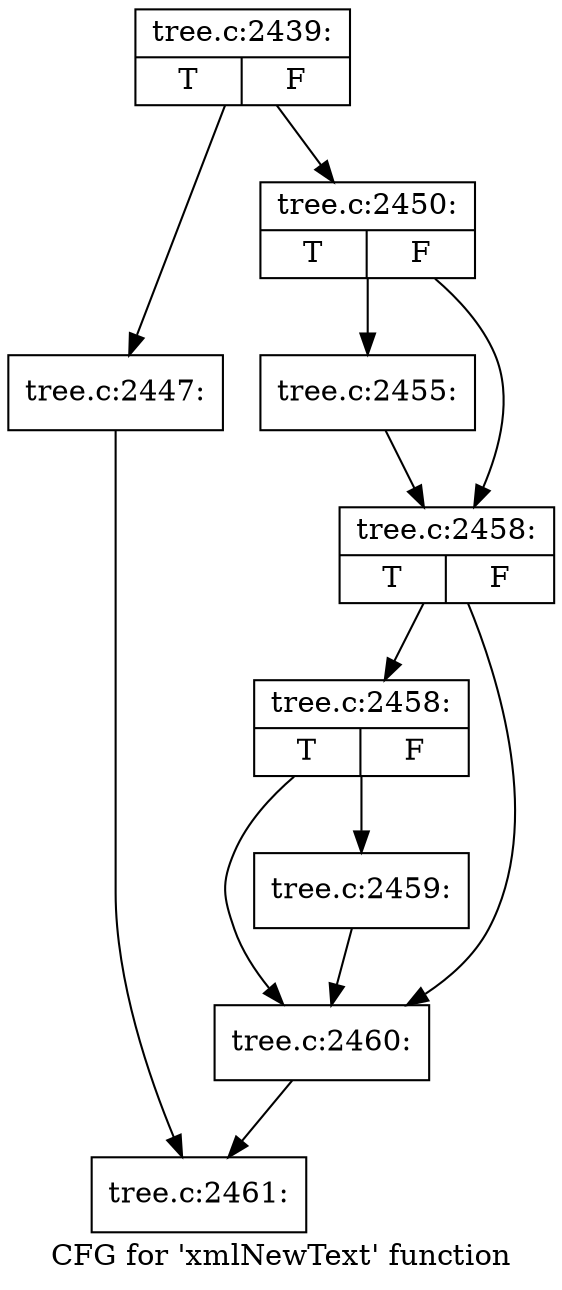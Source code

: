 digraph "CFG for 'xmlNewText' function" {
	label="CFG for 'xmlNewText' function";

	Node0x55ad0badd070 [shape=record,label="{tree.c:2439:|{<s0>T|<s1>F}}"];
	Node0x55ad0badd070 -> Node0x55ad0bade0b0;
	Node0x55ad0badd070 -> Node0x55ad0bade100;
	Node0x55ad0bade0b0 [shape=record,label="{tree.c:2447:}"];
	Node0x55ad0bade0b0 -> Node0x55ad0badae20;
	Node0x55ad0bade100 [shape=record,label="{tree.c:2450:|{<s0>T|<s1>F}}"];
	Node0x55ad0bade100 -> Node0x55ad0badeec0;
	Node0x55ad0bade100 -> Node0x55ad0badef10;
	Node0x55ad0badeec0 [shape=record,label="{tree.c:2455:}"];
	Node0x55ad0badeec0 -> Node0x55ad0badef10;
	Node0x55ad0badef10 [shape=record,label="{tree.c:2458:|{<s0>T|<s1>F}}"];
	Node0x55ad0badef10 -> Node0x55ad0badf6c0;
	Node0x55ad0badef10 -> Node0x55ad0badf670;
	Node0x55ad0badf6c0 [shape=record,label="{tree.c:2458:|{<s0>T|<s1>F}}"];
	Node0x55ad0badf6c0 -> Node0x55ad0badf620;
	Node0x55ad0badf6c0 -> Node0x55ad0badf670;
	Node0x55ad0badf620 [shape=record,label="{tree.c:2459:}"];
	Node0x55ad0badf620 -> Node0x55ad0badf670;
	Node0x55ad0badf670 [shape=record,label="{tree.c:2460:}"];
	Node0x55ad0badf670 -> Node0x55ad0badae20;
	Node0x55ad0badae20 [shape=record,label="{tree.c:2461:}"];
}
